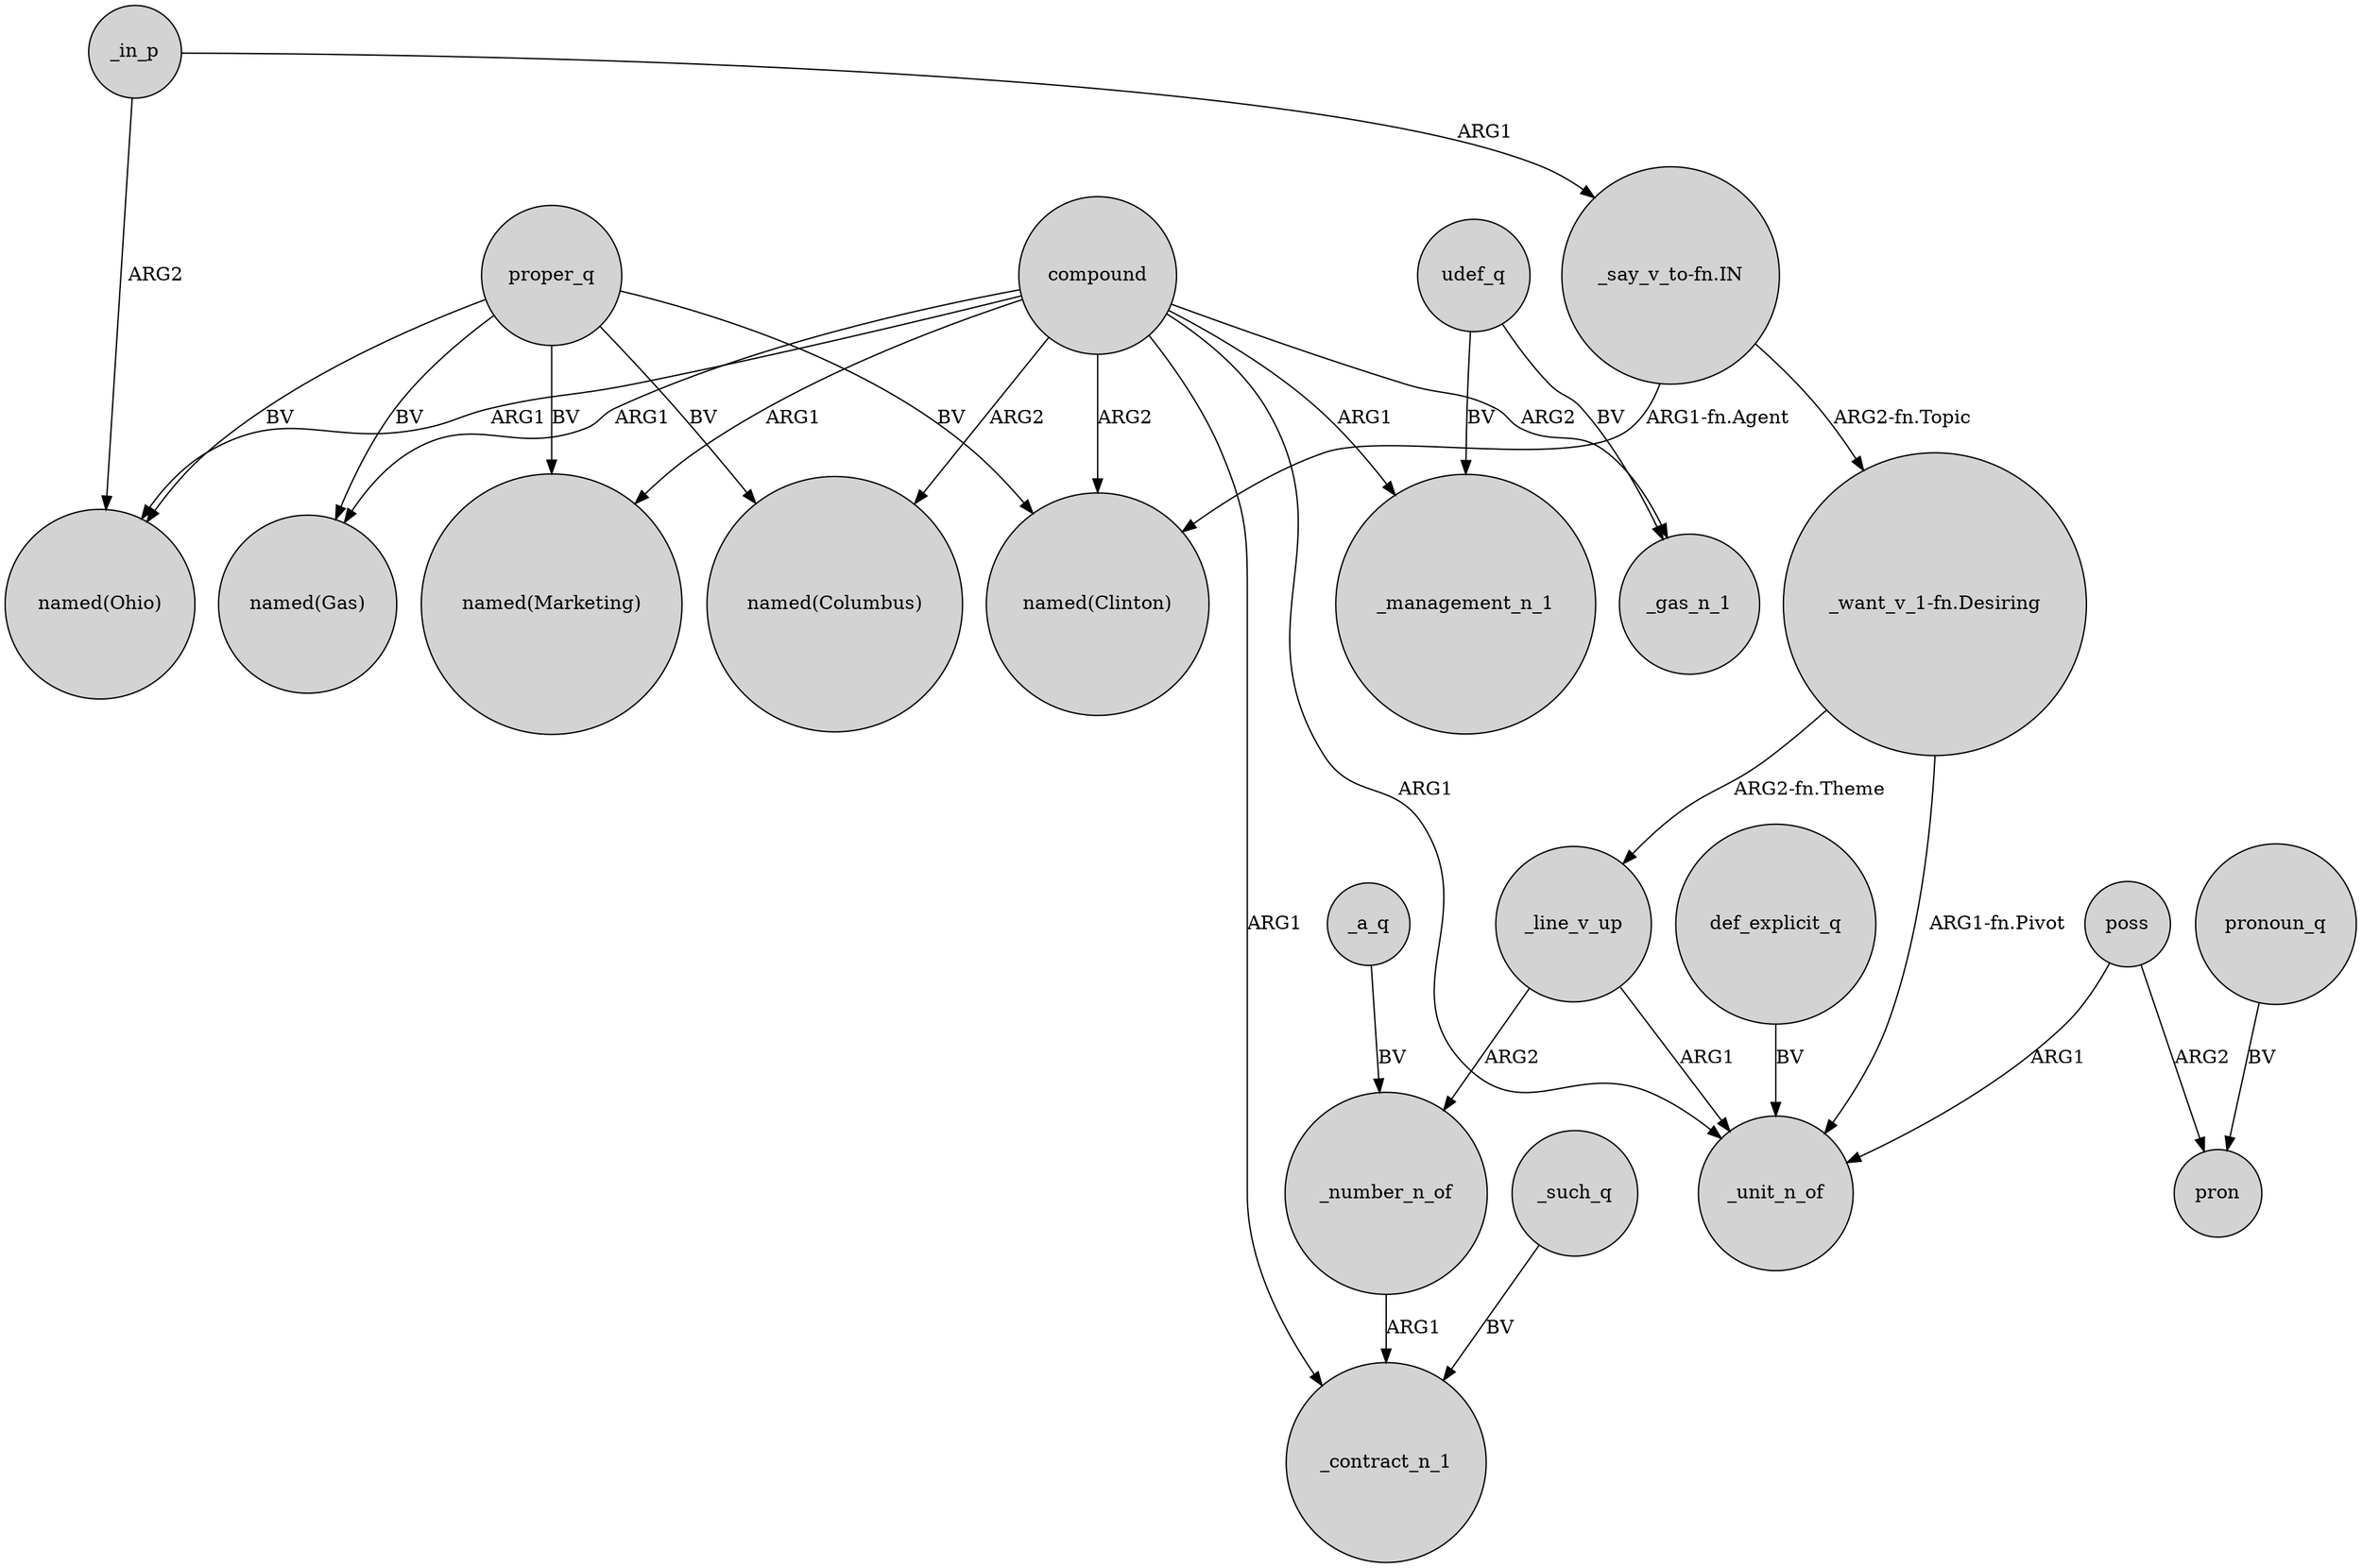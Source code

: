 digraph {
	node [shape=circle style=filled]
	compound -> "named(Ohio)" [label=ARG1]
	"_want_v_1-fn.Desiring" -> _line_v_up [label="ARG2-fn.Theme"]
	proper_q -> "named(Marketing)" [label=BV]
	_number_n_of -> _contract_n_1 [label=ARG1]
	_a_q -> _number_n_of [label=BV]
	poss -> pron [label=ARG2]
	proper_q -> "named(Gas)" [label=BV]
	_in_p -> "_say_v_to-fn.IN" [label=ARG1]
	def_explicit_q -> _unit_n_of [label=BV]
	compound -> _unit_n_of [label=ARG1]
	compound -> "named(Clinton)" [label=ARG2]
	_line_v_up -> _number_n_of [label=ARG2]
	_such_q -> _contract_n_1 [label=BV]
	proper_q -> "named(Clinton)" [label=BV]
	compound -> _gas_n_1 [label=ARG2]
	_in_p -> "named(Ohio)" [label=ARG2]
	compound -> _contract_n_1 [label=ARG1]
	udef_q -> _management_n_1 [label=BV]
	proper_q -> "named(Ohio)" [label=BV]
	compound -> "named(Gas)" [label=ARG1]
	pronoun_q -> pron [label=BV]
	"_say_v_to-fn.IN" -> "named(Clinton)" [label="ARG1-fn.Agent"]
	compound -> "named(Columbus)" [label=ARG2]
	poss -> _unit_n_of [label=ARG1]
	udef_q -> _gas_n_1 [label=BV]
	"_want_v_1-fn.Desiring" -> _unit_n_of [label="ARG1-fn.Pivot"]
	proper_q -> "named(Columbus)" [label=BV]
	_line_v_up -> _unit_n_of [label=ARG1]
	"_say_v_to-fn.IN" -> "_want_v_1-fn.Desiring" [label="ARG2-fn.Topic"]
	compound -> "named(Marketing)" [label=ARG1]
	compound -> _management_n_1 [label=ARG1]
}
